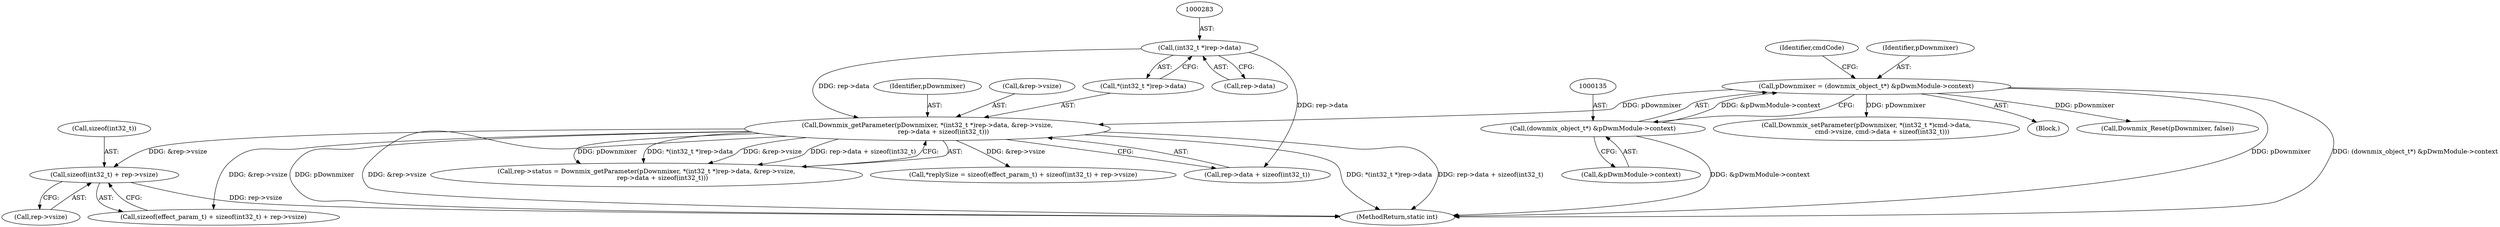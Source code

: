 digraph "0_Android_aeea52da00d210587fb3ed895de3d5f2e0264c88_0@API" {
"1000303" [label="(Call,sizeof(int32_t) + rep->vsize)"];
"1000279" [label="(Call,Downmix_getParameter(pDownmixer, *(int32_t *)rep->data, &rep->vsize,\n                rep->data + sizeof(int32_t)))"];
"1000132" [label="(Call,pDownmixer = (downmix_object_t*) &pDwmModule->context)"];
"1000134" [label="(Call,(downmix_object_t*) &pDwmModule->context)"];
"1000282" [label="(Call,(int32_t *)rep->data)"];
"1000281" [label="(Call,*(int32_t *)rep->data)"];
"1000141" [label="(Identifier,cmdCode)"];
"1000282" [label="(Call,(int32_t *)rep->data)"];
"1000363" [label="(Call,Downmix_setParameter(pDownmixer, *(int32_t *)cmd->data,\n                cmd->vsize, cmd->data + sizeof(int32_t)))"];
"1000136" [label="(Call,&pDwmModule->context)"];
"1000300" [label="(Call,sizeof(effect_param_t) + sizeof(int32_t) + rep->vsize)"];
"1000284" [label="(Call,rep->data)"];
"1000572" [label="(MethodReturn,static int)"];
"1000275" [label="(Call,rep->status = Downmix_getParameter(pDownmixer, *(int32_t *)rep->data, &rep->vsize,\n                rep->data + sizeof(int32_t)))"];
"1000280" [label="(Identifier,pDownmixer)"];
"1000133" [label="(Identifier,pDownmixer)"];
"1000107" [label="(Block,)"];
"1000297" [label="(Call,*replySize = sizeof(effect_param_t) + sizeof(int32_t) + rep->vsize)"];
"1000134" [label="(Call,(downmix_object_t*) &pDwmModule->context)"];
"1000287" [label="(Call,&rep->vsize)"];
"1000211" [label="(Call,Downmix_Reset(pDownmixer, false))"];
"1000303" [label="(Call,sizeof(int32_t) + rep->vsize)"];
"1000304" [label="(Call,sizeof(int32_t))"];
"1000132" [label="(Call,pDownmixer = (downmix_object_t*) &pDwmModule->context)"];
"1000306" [label="(Call,rep->vsize)"];
"1000279" [label="(Call,Downmix_getParameter(pDownmixer, *(int32_t *)rep->data, &rep->vsize,\n                rep->data + sizeof(int32_t)))"];
"1000291" [label="(Call,rep->data + sizeof(int32_t))"];
"1000303" -> "1000300"  [label="AST: "];
"1000303" -> "1000306"  [label="CFG: "];
"1000304" -> "1000303"  [label="AST: "];
"1000306" -> "1000303"  [label="AST: "];
"1000300" -> "1000303"  [label="CFG: "];
"1000303" -> "1000572"  [label="DDG: rep->vsize"];
"1000279" -> "1000303"  [label="DDG: &rep->vsize"];
"1000279" -> "1000275"  [label="AST: "];
"1000279" -> "1000291"  [label="CFG: "];
"1000280" -> "1000279"  [label="AST: "];
"1000281" -> "1000279"  [label="AST: "];
"1000287" -> "1000279"  [label="AST: "];
"1000291" -> "1000279"  [label="AST: "];
"1000275" -> "1000279"  [label="CFG: "];
"1000279" -> "1000572"  [label="DDG: rep->data + sizeof(int32_t)"];
"1000279" -> "1000572"  [label="DDG: pDownmixer"];
"1000279" -> "1000572"  [label="DDG: &rep->vsize"];
"1000279" -> "1000572"  [label="DDG: *(int32_t *)rep->data"];
"1000279" -> "1000275"  [label="DDG: pDownmixer"];
"1000279" -> "1000275"  [label="DDG: *(int32_t *)rep->data"];
"1000279" -> "1000275"  [label="DDG: &rep->vsize"];
"1000279" -> "1000275"  [label="DDG: rep->data + sizeof(int32_t)"];
"1000132" -> "1000279"  [label="DDG: pDownmixer"];
"1000282" -> "1000279"  [label="DDG: rep->data"];
"1000279" -> "1000297"  [label="DDG: &rep->vsize"];
"1000279" -> "1000300"  [label="DDG: &rep->vsize"];
"1000132" -> "1000107"  [label="AST: "];
"1000132" -> "1000134"  [label="CFG: "];
"1000133" -> "1000132"  [label="AST: "];
"1000134" -> "1000132"  [label="AST: "];
"1000141" -> "1000132"  [label="CFG: "];
"1000132" -> "1000572"  [label="DDG: (downmix_object_t*) &pDwmModule->context"];
"1000132" -> "1000572"  [label="DDG: pDownmixer"];
"1000134" -> "1000132"  [label="DDG: &pDwmModule->context"];
"1000132" -> "1000211"  [label="DDG: pDownmixer"];
"1000132" -> "1000363"  [label="DDG: pDownmixer"];
"1000134" -> "1000136"  [label="CFG: "];
"1000135" -> "1000134"  [label="AST: "];
"1000136" -> "1000134"  [label="AST: "];
"1000134" -> "1000572"  [label="DDG: &pDwmModule->context"];
"1000282" -> "1000281"  [label="AST: "];
"1000282" -> "1000284"  [label="CFG: "];
"1000283" -> "1000282"  [label="AST: "];
"1000284" -> "1000282"  [label="AST: "];
"1000281" -> "1000282"  [label="CFG: "];
"1000282" -> "1000291"  [label="DDG: rep->data"];
}
